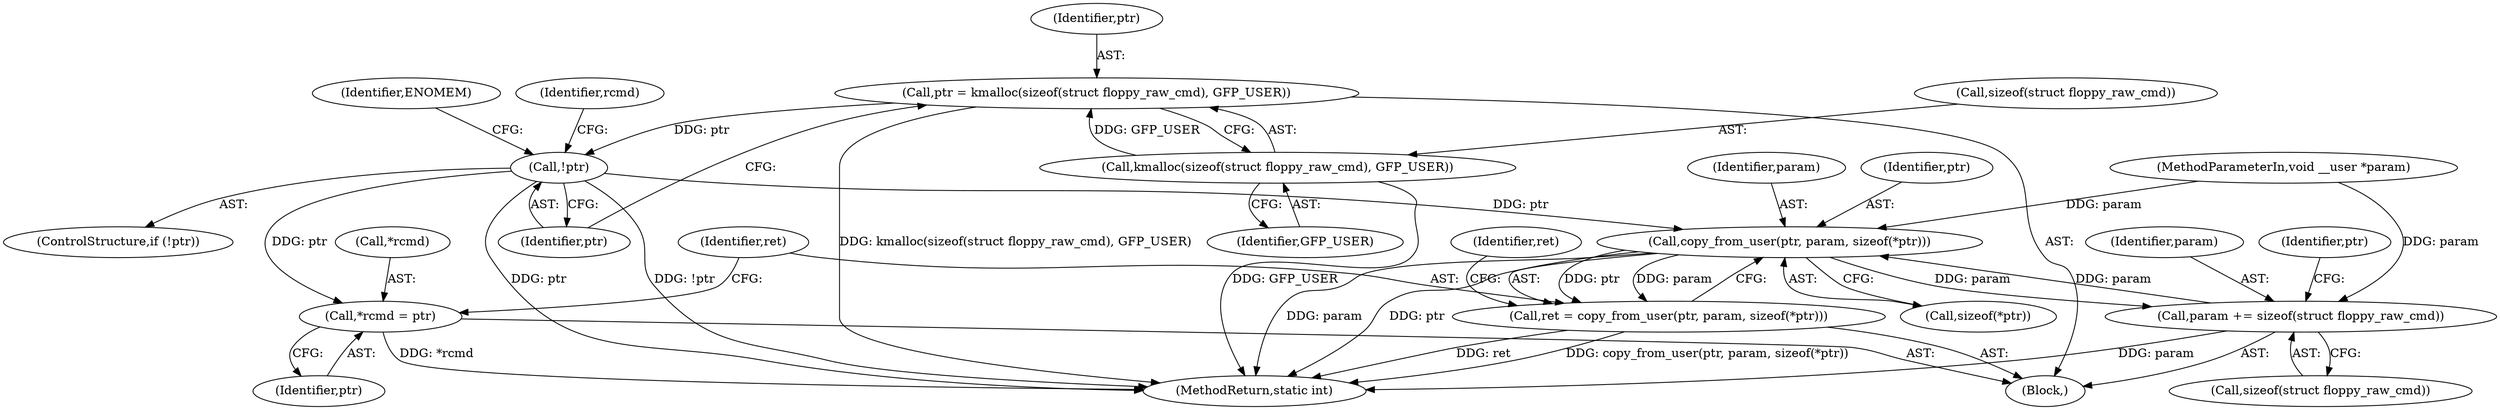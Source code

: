 digraph "0_linux_ef87dbe7614341c2e7bfe8d32fcb7028cc97442c@API" {
"1000114" [label="(Call,ptr = kmalloc(sizeof(struct floppy_raw_cmd), GFP_USER))"];
"1000116" [label="(Call,kmalloc(sizeof(struct floppy_raw_cmd), GFP_USER))"];
"1000121" [label="(Call,!ptr)"];
"1000126" [label="(Call,*rcmd = ptr)"];
"1000132" [label="(Call,copy_from_user(ptr, param, sizeof(*ptr)))"];
"1000130" [label="(Call,ret = copy_from_user(ptr, param, sizeof(*ptr)))"];
"1000153" [label="(Call,param += sizeof(struct floppy_raw_cmd))"];
"1000160" [label="(Identifier,ptr)"];
"1000119" [label="(Identifier,GFP_USER)"];
"1000135" [label="(Call,sizeof(*ptr))"];
"1000129" [label="(Identifier,ptr)"];
"1000128" [label="(Identifier,rcmd)"];
"1000103" [label="(MethodParameterIn,void __user *param)"];
"1000116" [label="(Call,kmalloc(sizeof(struct floppy_raw_cmd), GFP_USER))"];
"1000115" [label="(Identifier,ptr)"];
"1000127" [label="(Call,*rcmd)"];
"1000132" [label="(Call,copy_from_user(ptr, param, sizeof(*ptr)))"];
"1000155" [label="(Call,sizeof(struct floppy_raw_cmd))"];
"1000122" [label="(Identifier,ptr)"];
"1000130" [label="(Call,ret = copy_from_user(ptr, param, sizeof(*ptr)))"];
"1000125" [label="(Identifier,ENOMEM)"];
"1000154" [label="(Identifier,param)"];
"1000134" [label="(Identifier,param)"];
"1000131" [label="(Identifier,ret)"];
"1000121" [label="(Call,!ptr)"];
"1000133" [label="(Identifier,ptr)"];
"1000114" [label="(Call,ptr = kmalloc(sizeof(struct floppy_raw_cmd), GFP_USER))"];
"1000153" [label="(Call,param += sizeof(struct floppy_raw_cmd))"];
"1000287" [label="(MethodReturn,static int)"];
"1000126" [label="(Call,*rcmd = ptr)"];
"1000105" [label="(Block,)"];
"1000139" [label="(Identifier,ret)"];
"1000120" [label="(ControlStructure,if (!ptr))"];
"1000117" [label="(Call,sizeof(struct floppy_raw_cmd))"];
"1000114" -> "1000105"  [label="AST: "];
"1000114" -> "1000116"  [label="CFG: "];
"1000115" -> "1000114"  [label="AST: "];
"1000116" -> "1000114"  [label="AST: "];
"1000122" -> "1000114"  [label="CFG: "];
"1000114" -> "1000287"  [label="DDG: kmalloc(sizeof(struct floppy_raw_cmd), GFP_USER)"];
"1000116" -> "1000114"  [label="DDG: GFP_USER"];
"1000114" -> "1000121"  [label="DDG: ptr"];
"1000116" -> "1000119"  [label="CFG: "];
"1000117" -> "1000116"  [label="AST: "];
"1000119" -> "1000116"  [label="AST: "];
"1000116" -> "1000287"  [label="DDG: GFP_USER"];
"1000121" -> "1000120"  [label="AST: "];
"1000121" -> "1000122"  [label="CFG: "];
"1000122" -> "1000121"  [label="AST: "];
"1000125" -> "1000121"  [label="CFG: "];
"1000128" -> "1000121"  [label="CFG: "];
"1000121" -> "1000287"  [label="DDG: !ptr"];
"1000121" -> "1000287"  [label="DDG: ptr"];
"1000121" -> "1000126"  [label="DDG: ptr"];
"1000121" -> "1000132"  [label="DDG: ptr"];
"1000126" -> "1000105"  [label="AST: "];
"1000126" -> "1000129"  [label="CFG: "];
"1000127" -> "1000126"  [label="AST: "];
"1000129" -> "1000126"  [label="AST: "];
"1000131" -> "1000126"  [label="CFG: "];
"1000126" -> "1000287"  [label="DDG: *rcmd"];
"1000132" -> "1000130"  [label="AST: "];
"1000132" -> "1000135"  [label="CFG: "];
"1000133" -> "1000132"  [label="AST: "];
"1000134" -> "1000132"  [label="AST: "];
"1000135" -> "1000132"  [label="AST: "];
"1000130" -> "1000132"  [label="CFG: "];
"1000132" -> "1000287"  [label="DDG: param"];
"1000132" -> "1000287"  [label="DDG: ptr"];
"1000132" -> "1000130"  [label="DDG: ptr"];
"1000132" -> "1000130"  [label="DDG: param"];
"1000153" -> "1000132"  [label="DDG: param"];
"1000103" -> "1000132"  [label="DDG: param"];
"1000132" -> "1000153"  [label="DDG: param"];
"1000130" -> "1000105"  [label="AST: "];
"1000131" -> "1000130"  [label="AST: "];
"1000139" -> "1000130"  [label="CFG: "];
"1000130" -> "1000287"  [label="DDG: copy_from_user(ptr, param, sizeof(*ptr))"];
"1000130" -> "1000287"  [label="DDG: ret"];
"1000153" -> "1000105"  [label="AST: "];
"1000153" -> "1000155"  [label="CFG: "];
"1000154" -> "1000153"  [label="AST: "];
"1000155" -> "1000153"  [label="AST: "];
"1000160" -> "1000153"  [label="CFG: "];
"1000153" -> "1000287"  [label="DDG: param"];
"1000103" -> "1000153"  [label="DDG: param"];
}
